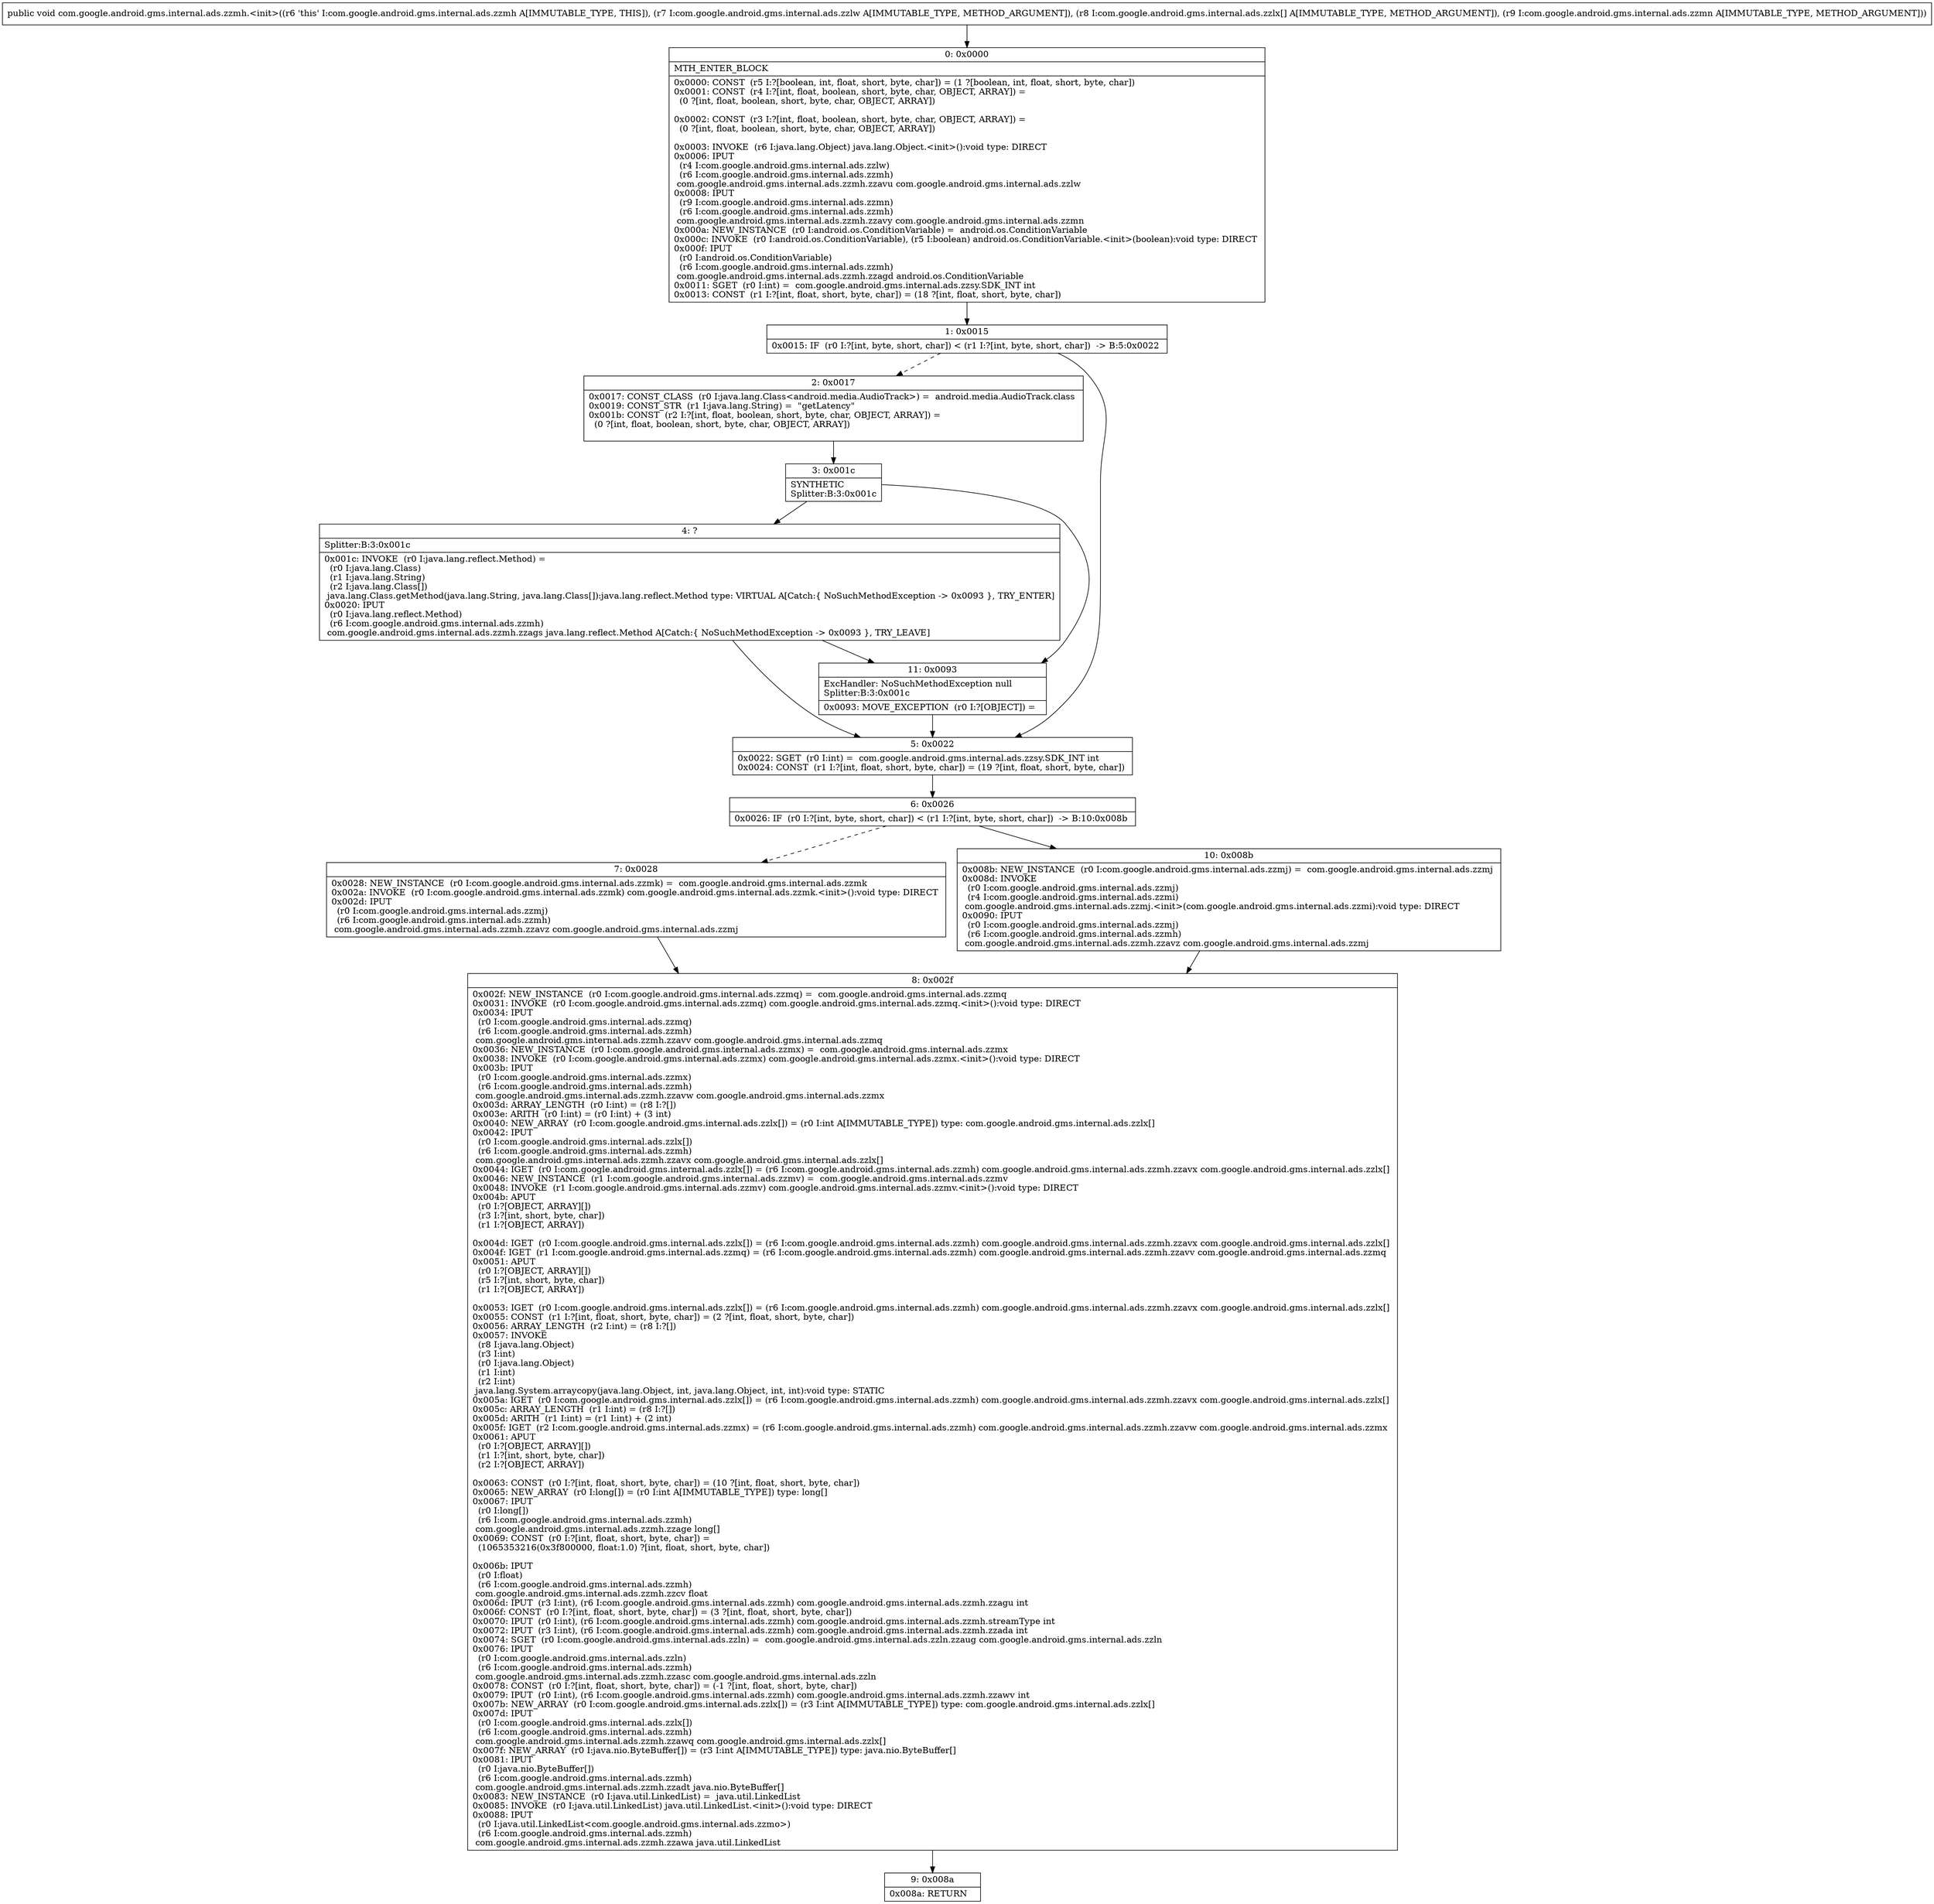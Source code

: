 digraph "CFG forcom.google.android.gms.internal.ads.zzmh.\<init\>(Lcom\/google\/android\/gms\/internal\/ads\/zzlw;[Lcom\/google\/android\/gms\/internal\/ads\/zzlx;Lcom\/google\/android\/gms\/internal\/ads\/zzmn;)V" {
Node_0 [shape=record,label="{0\:\ 0x0000|MTH_ENTER_BLOCK\l|0x0000: CONST  (r5 I:?[boolean, int, float, short, byte, char]) = (1 ?[boolean, int, float, short, byte, char]) \l0x0001: CONST  (r4 I:?[int, float, boolean, short, byte, char, OBJECT, ARRAY]) = \l  (0 ?[int, float, boolean, short, byte, char, OBJECT, ARRAY])\l \l0x0002: CONST  (r3 I:?[int, float, boolean, short, byte, char, OBJECT, ARRAY]) = \l  (0 ?[int, float, boolean, short, byte, char, OBJECT, ARRAY])\l \l0x0003: INVOKE  (r6 I:java.lang.Object) java.lang.Object.\<init\>():void type: DIRECT \l0x0006: IPUT  \l  (r4 I:com.google.android.gms.internal.ads.zzlw)\l  (r6 I:com.google.android.gms.internal.ads.zzmh)\l com.google.android.gms.internal.ads.zzmh.zzavu com.google.android.gms.internal.ads.zzlw \l0x0008: IPUT  \l  (r9 I:com.google.android.gms.internal.ads.zzmn)\l  (r6 I:com.google.android.gms.internal.ads.zzmh)\l com.google.android.gms.internal.ads.zzmh.zzavy com.google.android.gms.internal.ads.zzmn \l0x000a: NEW_INSTANCE  (r0 I:android.os.ConditionVariable) =  android.os.ConditionVariable \l0x000c: INVOKE  (r0 I:android.os.ConditionVariable), (r5 I:boolean) android.os.ConditionVariable.\<init\>(boolean):void type: DIRECT \l0x000f: IPUT  \l  (r0 I:android.os.ConditionVariable)\l  (r6 I:com.google.android.gms.internal.ads.zzmh)\l com.google.android.gms.internal.ads.zzmh.zzagd android.os.ConditionVariable \l0x0011: SGET  (r0 I:int) =  com.google.android.gms.internal.ads.zzsy.SDK_INT int \l0x0013: CONST  (r1 I:?[int, float, short, byte, char]) = (18 ?[int, float, short, byte, char]) \l}"];
Node_1 [shape=record,label="{1\:\ 0x0015|0x0015: IF  (r0 I:?[int, byte, short, char]) \< (r1 I:?[int, byte, short, char])  \-\> B:5:0x0022 \l}"];
Node_2 [shape=record,label="{2\:\ 0x0017|0x0017: CONST_CLASS  (r0 I:java.lang.Class\<android.media.AudioTrack\>) =  android.media.AudioTrack.class \l0x0019: CONST_STR  (r1 I:java.lang.String) =  \"getLatency\" \l0x001b: CONST  (r2 I:?[int, float, boolean, short, byte, char, OBJECT, ARRAY]) = \l  (0 ?[int, float, boolean, short, byte, char, OBJECT, ARRAY])\l \l}"];
Node_3 [shape=record,label="{3\:\ 0x001c|SYNTHETIC\lSplitter:B:3:0x001c\l}"];
Node_4 [shape=record,label="{4\:\ ?|Splitter:B:3:0x001c\l|0x001c: INVOKE  (r0 I:java.lang.reflect.Method) = \l  (r0 I:java.lang.Class)\l  (r1 I:java.lang.String)\l  (r2 I:java.lang.Class[])\l java.lang.Class.getMethod(java.lang.String, java.lang.Class[]):java.lang.reflect.Method type: VIRTUAL A[Catch:\{ NoSuchMethodException \-\> 0x0093 \}, TRY_ENTER]\l0x0020: IPUT  \l  (r0 I:java.lang.reflect.Method)\l  (r6 I:com.google.android.gms.internal.ads.zzmh)\l com.google.android.gms.internal.ads.zzmh.zzags java.lang.reflect.Method A[Catch:\{ NoSuchMethodException \-\> 0x0093 \}, TRY_LEAVE]\l}"];
Node_5 [shape=record,label="{5\:\ 0x0022|0x0022: SGET  (r0 I:int) =  com.google.android.gms.internal.ads.zzsy.SDK_INT int \l0x0024: CONST  (r1 I:?[int, float, short, byte, char]) = (19 ?[int, float, short, byte, char]) \l}"];
Node_6 [shape=record,label="{6\:\ 0x0026|0x0026: IF  (r0 I:?[int, byte, short, char]) \< (r1 I:?[int, byte, short, char])  \-\> B:10:0x008b \l}"];
Node_7 [shape=record,label="{7\:\ 0x0028|0x0028: NEW_INSTANCE  (r0 I:com.google.android.gms.internal.ads.zzmk) =  com.google.android.gms.internal.ads.zzmk \l0x002a: INVOKE  (r0 I:com.google.android.gms.internal.ads.zzmk) com.google.android.gms.internal.ads.zzmk.\<init\>():void type: DIRECT \l0x002d: IPUT  \l  (r0 I:com.google.android.gms.internal.ads.zzmj)\l  (r6 I:com.google.android.gms.internal.ads.zzmh)\l com.google.android.gms.internal.ads.zzmh.zzavz com.google.android.gms.internal.ads.zzmj \l}"];
Node_8 [shape=record,label="{8\:\ 0x002f|0x002f: NEW_INSTANCE  (r0 I:com.google.android.gms.internal.ads.zzmq) =  com.google.android.gms.internal.ads.zzmq \l0x0031: INVOKE  (r0 I:com.google.android.gms.internal.ads.zzmq) com.google.android.gms.internal.ads.zzmq.\<init\>():void type: DIRECT \l0x0034: IPUT  \l  (r0 I:com.google.android.gms.internal.ads.zzmq)\l  (r6 I:com.google.android.gms.internal.ads.zzmh)\l com.google.android.gms.internal.ads.zzmh.zzavv com.google.android.gms.internal.ads.zzmq \l0x0036: NEW_INSTANCE  (r0 I:com.google.android.gms.internal.ads.zzmx) =  com.google.android.gms.internal.ads.zzmx \l0x0038: INVOKE  (r0 I:com.google.android.gms.internal.ads.zzmx) com.google.android.gms.internal.ads.zzmx.\<init\>():void type: DIRECT \l0x003b: IPUT  \l  (r0 I:com.google.android.gms.internal.ads.zzmx)\l  (r6 I:com.google.android.gms.internal.ads.zzmh)\l com.google.android.gms.internal.ads.zzmh.zzavw com.google.android.gms.internal.ads.zzmx \l0x003d: ARRAY_LENGTH  (r0 I:int) = (r8 I:?[]) \l0x003e: ARITH  (r0 I:int) = (r0 I:int) + (3 int) \l0x0040: NEW_ARRAY  (r0 I:com.google.android.gms.internal.ads.zzlx[]) = (r0 I:int A[IMMUTABLE_TYPE]) type: com.google.android.gms.internal.ads.zzlx[] \l0x0042: IPUT  \l  (r0 I:com.google.android.gms.internal.ads.zzlx[])\l  (r6 I:com.google.android.gms.internal.ads.zzmh)\l com.google.android.gms.internal.ads.zzmh.zzavx com.google.android.gms.internal.ads.zzlx[] \l0x0044: IGET  (r0 I:com.google.android.gms.internal.ads.zzlx[]) = (r6 I:com.google.android.gms.internal.ads.zzmh) com.google.android.gms.internal.ads.zzmh.zzavx com.google.android.gms.internal.ads.zzlx[] \l0x0046: NEW_INSTANCE  (r1 I:com.google.android.gms.internal.ads.zzmv) =  com.google.android.gms.internal.ads.zzmv \l0x0048: INVOKE  (r1 I:com.google.android.gms.internal.ads.zzmv) com.google.android.gms.internal.ads.zzmv.\<init\>():void type: DIRECT \l0x004b: APUT  \l  (r0 I:?[OBJECT, ARRAY][])\l  (r3 I:?[int, short, byte, char])\l  (r1 I:?[OBJECT, ARRAY])\l \l0x004d: IGET  (r0 I:com.google.android.gms.internal.ads.zzlx[]) = (r6 I:com.google.android.gms.internal.ads.zzmh) com.google.android.gms.internal.ads.zzmh.zzavx com.google.android.gms.internal.ads.zzlx[] \l0x004f: IGET  (r1 I:com.google.android.gms.internal.ads.zzmq) = (r6 I:com.google.android.gms.internal.ads.zzmh) com.google.android.gms.internal.ads.zzmh.zzavv com.google.android.gms.internal.ads.zzmq \l0x0051: APUT  \l  (r0 I:?[OBJECT, ARRAY][])\l  (r5 I:?[int, short, byte, char])\l  (r1 I:?[OBJECT, ARRAY])\l \l0x0053: IGET  (r0 I:com.google.android.gms.internal.ads.zzlx[]) = (r6 I:com.google.android.gms.internal.ads.zzmh) com.google.android.gms.internal.ads.zzmh.zzavx com.google.android.gms.internal.ads.zzlx[] \l0x0055: CONST  (r1 I:?[int, float, short, byte, char]) = (2 ?[int, float, short, byte, char]) \l0x0056: ARRAY_LENGTH  (r2 I:int) = (r8 I:?[]) \l0x0057: INVOKE  \l  (r8 I:java.lang.Object)\l  (r3 I:int)\l  (r0 I:java.lang.Object)\l  (r1 I:int)\l  (r2 I:int)\l java.lang.System.arraycopy(java.lang.Object, int, java.lang.Object, int, int):void type: STATIC \l0x005a: IGET  (r0 I:com.google.android.gms.internal.ads.zzlx[]) = (r6 I:com.google.android.gms.internal.ads.zzmh) com.google.android.gms.internal.ads.zzmh.zzavx com.google.android.gms.internal.ads.zzlx[] \l0x005c: ARRAY_LENGTH  (r1 I:int) = (r8 I:?[]) \l0x005d: ARITH  (r1 I:int) = (r1 I:int) + (2 int) \l0x005f: IGET  (r2 I:com.google.android.gms.internal.ads.zzmx) = (r6 I:com.google.android.gms.internal.ads.zzmh) com.google.android.gms.internal.ads.zzmh.zzavw com.google.android.gms.internal.ads.zzmx \l0x0061: APUT  \l  (r0 I:?[OBJECT, ARRAY][])\l  (r1 I:?[int, short, byte, char])\l  (r2 I:?[OBJECT, ARRAY])\l \l0x0063: CONST  (r0 I:?[int, float, short, byte, char]) = (10 ?[int, float, short, byte, char]) \l0x0065: NEW_ARRAY  (r0 I:long[]) = (r0 I:int A[IMMUTABLE_TYPE]) type: long[] \l0x0067: IPUT  \l  (r0 I:long[])\l  (r6 I:com.google.android.gms.internal.ads.zzmh)\l com.google.android.gms.internal.ads.zzmh.zzage long[] \l0x0069: CONST  (r0 I:?[int, float, short, byte, char]) = \l  (1065353216(0x3f800000, float:1.0) ?[int, float, short, byte, char])\l \l0x006b: IPUT  \l  (r0 I:float)\l  (r6 I:com.google.android.gms.internal.ads.zzmh)\l com.google.android.gms.internal.ads.zzmh.zzcv float \l0x006d: IPUT  (r3 I:int), (r6 I:com.google.android.gms.internal.ads.zzmh) com.google.android.gms.internal.ads.zzmh.zzagu int \l0x006f: CONST  (r0 I:?[int, float, short, byte, char]) = (3 ?[int, float, short, byte, char]) \l0x0070: IPUT  (r0 I:int), (r6 I:com.google.android.gms.internal.ads.zzmh) com.google.android.gms.internal.ads.zzmh.streamType int \l0x0072: IPUT  (r3 I:int), (r6 I:com.google.android.gms.internal.ads.zzmh) com.google.android.gms.internal.ads.zzmh.zzada int \l0x0074: SGET  (r0 I:com.google.android.gms.internal.ads.zzln) =  com.google.android.gms.internal.ads.zzln.zzaug com.google.android.gms.internal.ads.zzln \l0x0076: IPUT  \l  (r0 I:com.google.android.gms.internal.ads.zzln)\l  (r6 I:com.google.android.gms.internal.ads.zzmh)\l com.google.android.gms.internal.ads.zzmh.zzasc com.google.android.gms.internal.ads.zzln \l0x0078: CONST  (r0 I:?[int, float, short, byte, char]) = (\-1 ?[int, float, short, byte, char]) \l0x0079: IPUT  (r0 I:int), (r6 I:com.google.android.gms.internal.ads.zzmh) com.google.android.gms.internal.ads.zzmh.zzawv int \l0x007b: NEW_ARRAY  (r0 I:com.google.android.gms.internal.ads.zzlx[]) = (r3 I:int A[IMMUTABLE_TYPE]) type: com.google.android.gms.internal.ads.zzlx[] \l0x007d: IPUT  \l  (r0 I:com.google.android.gms.internal.ads.zzlx[])\l  (r6 I:com.google.android.gms.internal.ads.zzmh)\l com.google.android.gms.internal.ads.zzmh.zzawq com.google.android.gms.internal.ads.zzlx[] \l0x007f: NEW_ARRAY  (r0 I:java.nio.ByteBuffer[]) = (r3 I:int A[IMMUTABLE_TYPE]) type: java.nio.ByteBuffer[] \l0x0081: IPUT  \l  (r0 I:java.nio.ByteBuffer[])\l  (r6 I:com.google.android.gms.internal.ads.zzmh)\l com.google.android.gms.internal.ads.zzmh.zzadt java.nio.ByteBuffer[] \l0x0083: NEW_INSTANCE  (r0 I:java.util.LinkedList) =  java.util.LinkedList \l0x0085: INVOKE  (r0 I:java.util.LinkedList) java.util.LinkedList.\<init\>():void type: DIRECT \l0x0088: IPUT  \l  (r0 I:java.util.LinkedList\<com.google.android.gms.internal.ads.zzmo\>)\l  (r6 I:com.google.android.gms.internal.ads.zzmh)\l com.google.android.gms.internal.ads.zzmh.zzawa java.util.LinkedList \l}"];
Node_9 [shape=record,label="{9\:\ 0x008a|0x008a: RETURN   \l}"];
Node_10 [shape=record,label="{10\:\ 0x008b|0x008b: NEW_INSTANCE  (r0 I:com.google.android.gms.internal.ads.zzmj) =  com.google.android.gms.internal.ads.zzmj \l0x008d: INVOKE  \l  (r0 I:com.google.android.gms.internal.ads.zzmj)\l  (r4 I:com.google.android.gms.internal.ads.zzmi)\l com.google.android.gms.internal.ads.zzmj.\<init\>(com.google.android.gms.internal.ads.zzmi):void type: DIRECT \l0x0090: IPUT  \l  (r0 I:com.google.android.gms.internal.ads.zzmj)\l  (r6 I:com.google.android.gms.internal.ads.zzmh)\l com.google.android.gms.internal.ads.zzmh.zzavz com.google.android.gms.internal.ads.zzmj \l}"];
Node_11 [shape=record,label="{11\:\ 0x0093|ExcHandler: NoSuchMethodException null\lSplitter:B:3:0x001c\l|0x0093: MOVE_EXCEPTION  (r0 I:?[OBJECT]) =  \l}"];
MethodNode[shape=record,label="{public void com.google.android.gms.internal.ads.zzmh.\<init\>((r6 'this' I:com.google.android.gms.internal.ads.zzmh A[IMMUTABLE_TYPE, THIS]), (r7 I:com.google.android.gms.internal.ads.zzlw A[IMMUTABLE_TYPE, METHOD_ARGUMENT]), (r8 I:com.google.android.gms.internal.ads.zzlx[] A[IMMUTABLE_TYPE, METHOD_ARGUMENT]), (r9 I:com.google.android.gms.internal.ads.zzmn A[IMMUTABLE_TYPE, METHOD_ARGUMENT])) }"];
MethodNode -> Node_0;
Node_0 -> Node_1;
Node_1 -> Node_2[style=dashed];
Node_1 -> Node_5;
Node_2 -> Node_3;
Node_3 -> Node_4;
Node_3 -> Node_11;
Node_4 -> Node_5;
Node_4 -> Node_11;
Node_5 -> Node_6;
Node_6 -> Node_7[style=dashed];
Node_6 -> Node_10;
Node_7 -> Node_8;
Node_8 -> Node_9;
Node_10 -> Node_8;
Node_11 -> Node_5;
}

